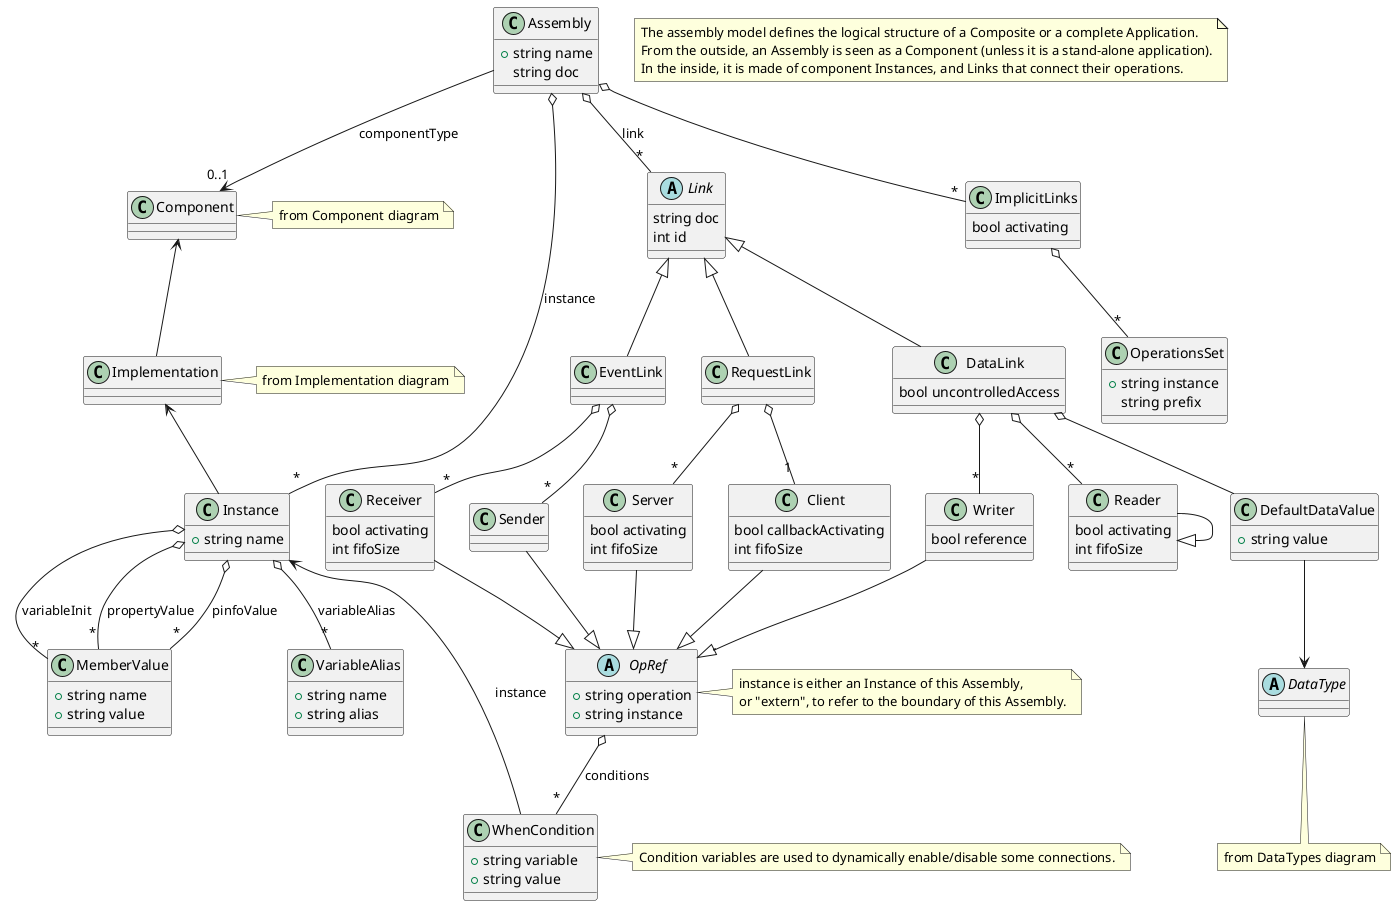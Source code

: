 @startuml Assembly

note as title_note
  The assembly model defines the logical structure of a Composite or a complete Application.
  From the outside, an Assembly is seen as a Component (unless it is a stand-alone application).
  In the inside, it is made of component Instances, and Links that connect their operations.
end note

class Assembly {
	+string name
	string doc
}

Assembly --> "0..1" Component : componentType
note left: from Component diagram

Assembly o-- "*" Instance : instance
Assembly o-- "*" Link : link
Assembly o-- "*" ImplicitLinks
Instance o-- "*" MemberValue : propertyValue
Instance o-- "*" MemberValue : pinfoValue
Instance o-- "*" MemberValue : variableInit
Instance o-- "*" VariableAlias : variableAlias

class MemberValue {
	+string name
	+string value
}

class VariableAlias {
	+string name
	+string alias
}

class Instance {
	+string name
}
Implementation -up-> Component
Instance -up-> Implementation
note left: from Implementation diagram

abstract class Link {
	string doc
	int id
}

class WhenCondition {
	+string variable
	+string value
}
note right: Condition variables are used to dynamically enable/disable some connections.

WhenCondition -left-> Instance : instance
OpRef o-- "*" WhenCondition : conditions

abstract class OpRef {
	+string operation
	+string instance
}
note right
instance is either an Instance of this Assembly,
or "extern", to refer to the boundary of this Assembly.
end note

Link <|-- EventLink
Link <|-- DataLink
Link <|-- RequestLink

OpRef <|-up- Sender
OpRef <|-up- Receiver
Reader <|-up- Reader
OpRef <|-up- Writer
OpRef <|-up- Client
OpRef <|-up- Server

EventLink o-- "*" Sender
EventLink o-- "*" Receiver

Receiver : bool activating
Receiver : int fifoSize

DataLink o-- "*" Reader
DataLink o-- "*" Writer
DataLink o-- DefaultDataValue

DefaultDataValue --> DataType
abstract class DataType
note bottom: from DataTypes diagram

DefaultDataValue : +string value

DataLink : bool uncontrolledAccess

Reader : bool activating
Reader : int fifoSize
Writer : bool reference

RequestLink o-- "1" Client
RequestLink o-- "*" Server

Client : bool callbackActivating
Client : int fifoSize
Server : bool activating
Server : int fifoSize

ImplicitLinks o-- "*" OperationsSet

ImplicitLinks : bool activating

class OperationsSet {
	+string instance
	string prefix
}

